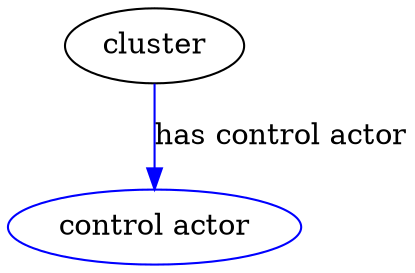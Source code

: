 digraph {
	graph [bb="0,0,191.19,123"];
	node [label="\N"];
	cluster	[height=0.5,
		label=cluster,
		pos="70.194,105",
		width=1.1916];
	"has control actor"	[color=blue,
		height=0.5,
		label="control actor",
		pos="70.194,18",
		width=1.9498];
	cluster -> "has control actor"	[color=blue,
		label="has control actor",
		lp="130.69,61.5",
		pos="e,70.194,36.175 70.194,86.799 70.194,75.163 70.194,59.548 70.194,46.237",
		style=solid];
}
